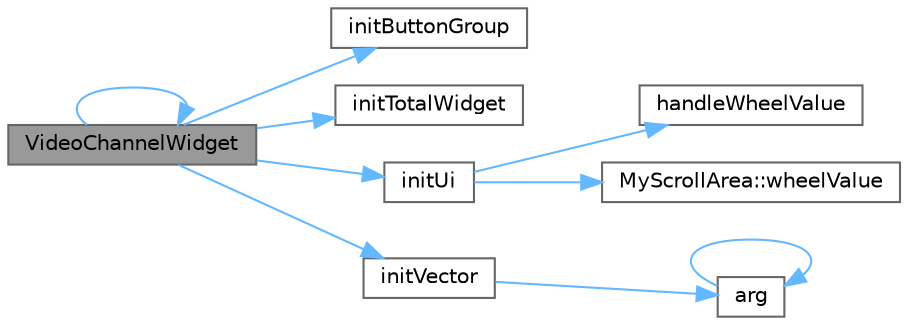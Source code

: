 digraph "VideoChannelWidget"
{
 // LATEX_PDF_SIZE
  bgcolor="transparent";
  edge [fontname=Helvetica,fontsize=10,labelfontname=Helvetica,labelfontsize=10];
  node [fontname=Helvetica,fontsize=10,shape=box,height=0.2,width=0.4];
  rankdir="LR";
  Node1 [id="Node000001",label="VideoChannelWidget",height=0.2,width=0.4,color="gray40", fillcolor="grey60", style="filled", fontcolor="black",tooltip="构造函数，初始化视频频道界面"];
  Node1 -> Node2 [id="edge1_Node000001_Node000002",color="steelblue1",style="solid",tooltip=" "];
  Node2 [id="Node000002",label="initButtonGroup",height=0.2,width=0.4,color="grey40", fillcolor="white", style="filled",URL="$class_video_channel_widget.html#a9437cac5c81c06f98ff94541bf7da588",tooltip="初始化按钮组"];
  Node1 -> Node3 [id="edge2_Node000001_Node000003",color="steelblue1",style="solid",tooltip=" "];
  Node3 [id="Node000003",label="initTotalWidget",height=0.2,width=0.4,color="grey40", fillcolor="white", style="filled",URL="$class_video_channel_widget.html#a4817b6d2e9c0626d8af42b4439d0ded4",tooltip="初始化分类部件"];
  Node1 -> Node4 [id="edge3_Node000001_Node000004",color="steelblue1",style="solid",tooltip=" "];
  Node4 [id="Node000004",label="initUi",height=0.2,width=0.4,color="grey40", fillcolor="white", style="filled",URL="$class_video_channel_widget.html#afba6e95967cc3eb25fd518f7bde6ec04",tooltip="初始化界面"];
  Node4 -> Node5 [id="edge4_Node000004_Node000005",color="steelblue1",style="solid",tooltip=" "];
  Node5 [id="Node000005",label="handleWheelValue",height=0.2,width=0.4,color="grey40", fillcolor="white", style="filled",URL="$class_video_channel_widget.html#a6ef54bde0283ca9a6b5060253ec1b8a6",tooltip="处理滚动值变化"];
  Node4 -> Node6 [id="edge5_Node000004_Node000006",color="steelblue1",style="solid",tooltip=" "];
  Node6 [id="Node000006",label="MyScrollArea::wheelValue",height=0.2,width=0.4,color="grey40", fillcolor="white", style="filled",URL="$class_my_scroll_area.html#ad95e84387b161599e4f845564314e8f8",tooltip="滚轮事件触发的信号，传递当前滚动条值"];
  Node1 -> Node7 [id="edge6_Node000001_Node000007",color="steelblue1",style="solid",tooltip=" "];
  Node7 [id="Node000007",label="initVector",height=0.2,width=0.4,color="grey40", fillcolor="white", style="filled",URL="$class_video_channel_widget.html#a90c20eba367d53522d3fcbb6b03111ba",tooltip="初始化图片路径容器"];
  Node7 -> Node8 [id="edge7_Node000007_Node000008",color="steelblue1",style="solid",tooltip=" "];
  Node8 [id="Node000008",label="arg",height=0.2,width=0.4,color="grey40", fillcolor="white", style="filled",URL="$base_8h.html#a2c8e80c1b1c8b7747e99b8e9a24a0429",tooltip="Returns a named argument to be used in a formatting function."];
  Node8 -> Node8 [id="edge8_Node000008_Node000008",color="steelblue1",style="solid",tooltip=" "];
  Node1 -> Node1 [id="edge9_Node000001_Node000001",color="steelblue1",style="solid",tooltip=" "];
}
